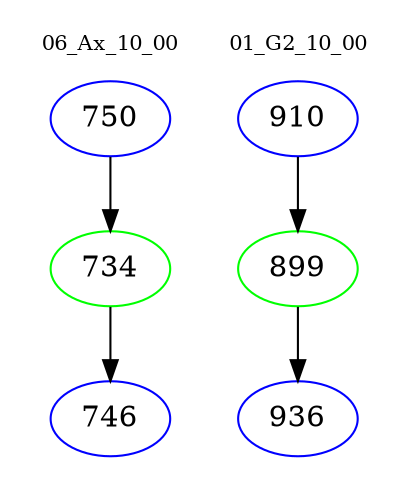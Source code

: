 digraph{
subgraph cluster_0 {
color = white
label = "06_Ax_10_00";
fontsize=10;
T0_750 [label="750", color="blue"]
T0_750 -> T0_734 [color="black"]
T0_734 [label="734", color="green"]
T0_734 -> T0_746 [color="black"]
T0_746 [label="746", color="blue"]
}
subgraph cluster_1 {
color = white
label = "01_G2_10_00";
fontsize=10;
T1_910 [label="910", color="blue"]
T1_910 -> T1_899 [color="black"]
T1_899 [label="899", color="green"]
T1_899 -> T1_936 [color="black"]
T1_936 [label="936", color="blue"]
}
}
